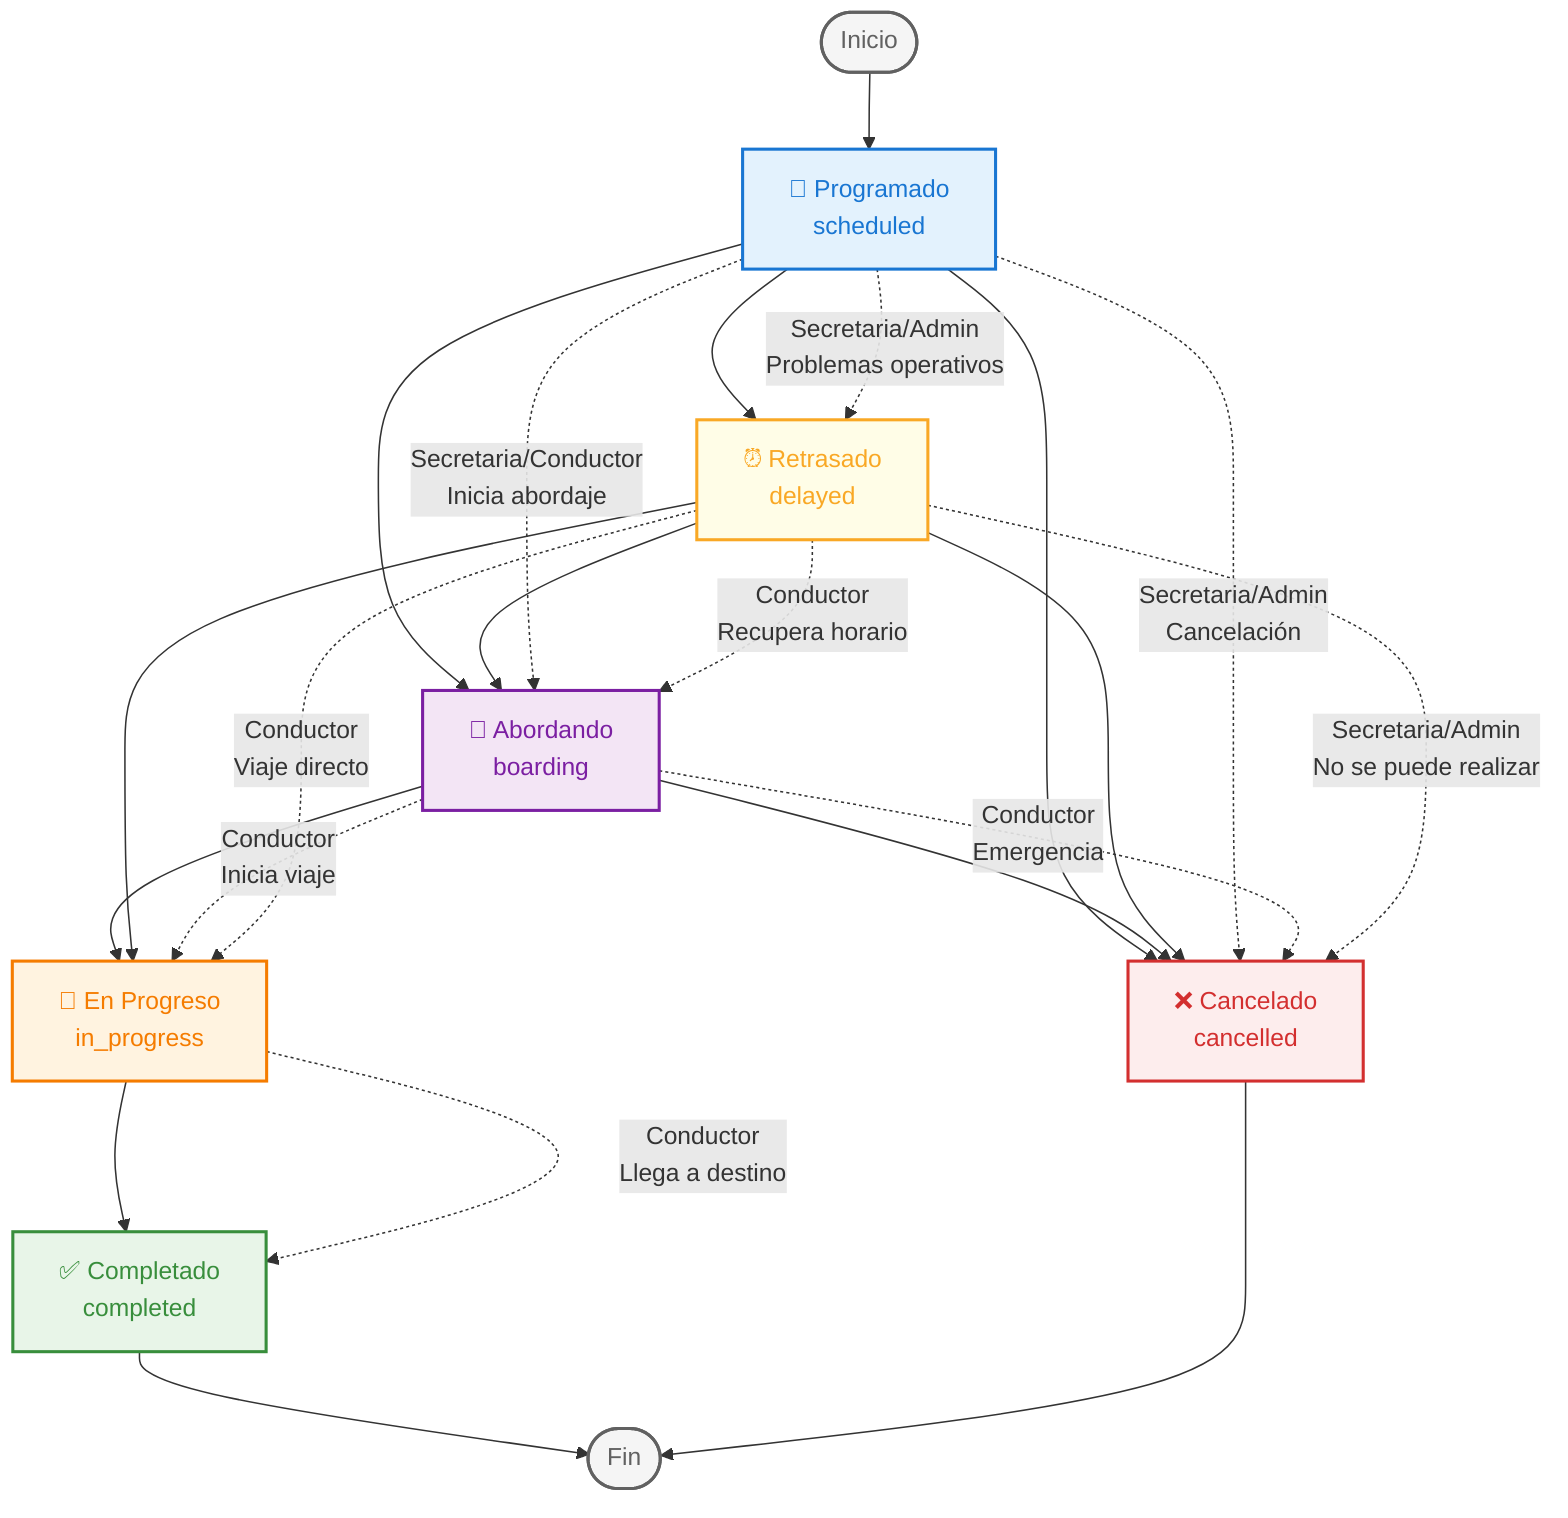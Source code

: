 graph TD
    %% Trip States Diagram - Trans Comarapa
    %% Estados de Viajes/Trips
    
    %% Initial State
    START([Inicio]) --> SCHEDULED[📅 Programado<br/>scheduled]
    
    %% Main Flow
    SCHEDULED --> BOARDING[🚌 Abordando<br/>boarding]
    BOARDING --> IN_PROGRESS[🔄 En Progreso<br/>in_progress]
    IN_PROGRESS --> COMPLETED[✅ Completado<br/>completed]
    
    %% Delay Handling
    SCHEDULED --> DELAYED[⏰ Retrasado<br/>delayed]
    DELAYED --> BOARDING
    DELAYED --> IN_PROGRESS
    
    %% Cancellation
    SCHEDULED --> CANCELLED[❌ Cancelado<br/>cancelled]
    BOARDING --> CANCELLED
    DELAYED --> CANCELLED
    
    %% Terminal States
    COMPLETED --> END([Fin])
    CANCELLED --> END
    
    %% Styling
    classDef scheduled fill:#e3f2fd,stroke:#1976d2,stroke-width:2px,color:#1976d2
    classDef boarding fill:#f3e5f5,stroke:#7b1fa2,stroke-width:2px,color:#7b1fa2  
    classDef inProgress fill:#fff3e0,stroke:#f57c00,stroke-width:2px,color:#f57c00
    classDef completed fill:#e8f5e8,stroke:#388e3c,stroke-width:2px,color:#388e3c
    classDef cancelled fill:#fdeded,stroke:#d32f2f,stroke-width:2px,color:#d32f2f
    classDef delayed fill:#fffde7,stroke:#f9a825,stroke-width:2px,color:#f9a825
    classDef terminal fill:#f5f5f5,stroke:#616161,stroke-width:2px,color:#616161
    
    class SCHEDULED scheduled
    class BOARDING boarding
    class IN_PROGRESS inProgress
    class COMPLETED completed
    class CANCELLED cancelled
    class DELAYED delayed
    class START,END terminal
    
    %% Labels for transitions
    SCHEDULED -.->|"Secretaria/Conductor<br/>Inicia abordaje"| BOARDING
    BOARDING -.->|"Conductor<br/>Inicia viaje"| IN_PROGRESS
    IN_PROGRESS -.->|"Conductor<br/>Llega a destino"| COMPLETED
    SCHEDULED -.->|"Secretaria/Admin<br/>Problemas operativos"| DELAYED
    DELAYED -.->|"Conductor<br/>Recupera horario"| BOARDING
    DELAYED -.->|"Conductor<br/>Viaje directo"| IN_PROGRESS
    SCHEDULED -.->|"Secretaria/Admin<br/>Cancelación"| CANCELLED
    BOARDING -.->|"Conductor<br/>Emergencia"| CANCELLED
    DELAYED -.->|"Secretaria/Admin<br/>No se puede realizar"| CANCELLED
